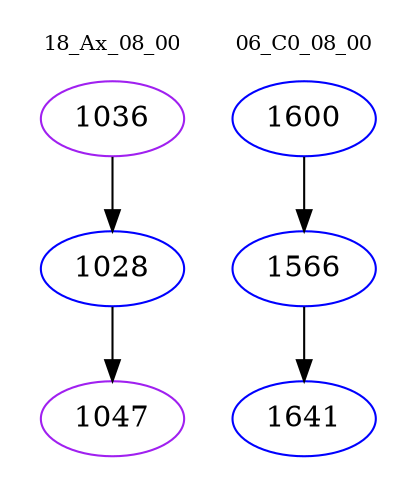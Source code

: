 digraph{
subgraph cluster_0 {
color = white
label = "18_Ax_08_00";
fontsize=10;
T0_1036 [label="1036", color="purple"]
T0_1036 -> T0_1028 [color="black"]
T0_1028 [label="1028", color="blue"]
T0_1028 -> T0_1047 [color="black"]
T0_1047 [label="1047", color="purple"]
}
subgraph cluster_1 {
color = white
label = "06_C0_08_00";
fontsize=10;
T1_1600 [label="1600", color="blue"]
T1_1600 -> T1_1566 [color="black"]
T1_1566 [label="1566", color="blue"]
T1_1566 -> T1_1641 [color="black"]
T1_1641 [label="1641", color="blue"]
}
}
